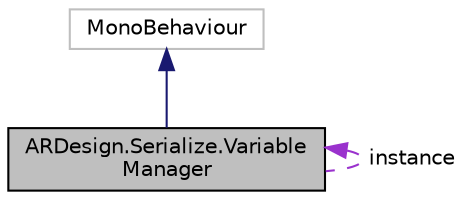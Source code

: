 digraph "ARDesign.Serialize.VariableManager"
{
 // LATEX_PDF_SIZE
  edge [fontname="Helvetica",fontsize="10",labelfontname="Helvetica",labelfontsize="10"];
  node [fontname="Helvetica",fontsize="10",shape=record];
  Node2 [label="ARDesign.Serialize.Variable\lManager",height=0.2,width=0.4,color="black", fillcolor="grey75", style="filled", fontcolor="black",tooltip="Persistent singleton object that stores scene configuration info. ARDesign-setup can be seen as essen..."];
  Node3 -> Node2 [dir="back",color="midnightblue",fontsize="10",style="solid",fontname="Helvetica"];
  Node3 [label="MonoBehaviour",height=0.2,width=0.4,color="grey75", fillcolor="white", style="filled",tooltip=" "];
  Node2 -> Node2 [dir="back",color="darkorchid3",fontsize="10",style="dashed",label=" instance" ,fontname="Helvetica"];
}
